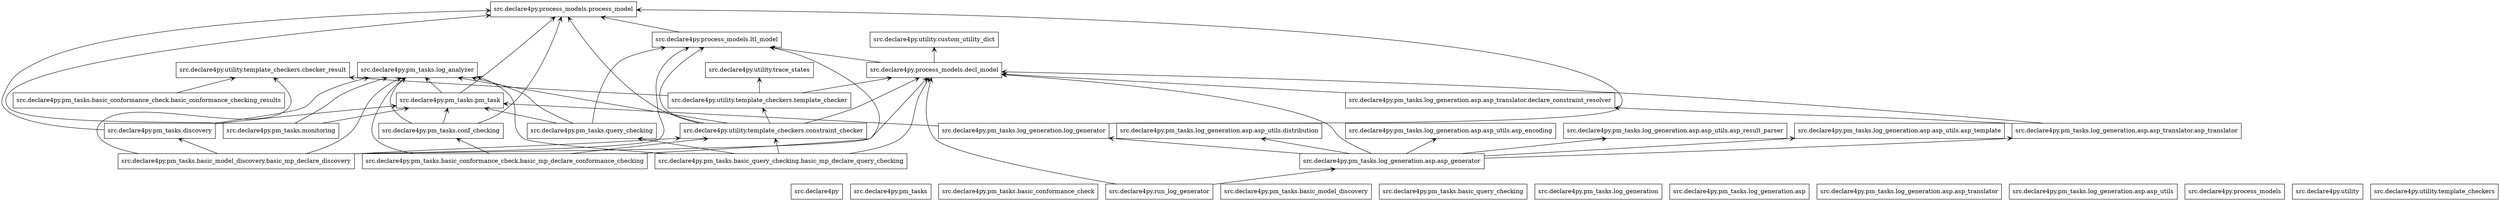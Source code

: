 digraph "packages" {
rankdir=BT
charset="utf-8"
"src.declare4py" [color="black", label="src.declare4py", shape="box", style="solid"];
"src.declare4py.pm_tasks" [color="black", label="src.declare4py.pm_tasks", shape="box", style="solid"];
"src.declare4py.pm_tasks.basic_conformance_check" [color="black", label="src.declare4py.pm_tasks.basic_conformance_check", shape="box", style="solid"];
"src.declare4py.pm_tasks.basic_conformance_check.basic_conformance_checking_results" [color="black", label="src.declare4py.pm_tasks.basic_conformance_check.basic_conformance_checking_results", shape="box", style="solid"];
"src.declare4py.pm_tasks.basic_conformance_check.basic_mp_declare_conformance_checking" [color="black", label="src.declare4py.pm_tasks.basic_conformance_check.basic_mp_declare_conformance_checking", shape="box", style="solid"];
"src.declare4py.pm_tasks.basic_model_discovery" [color="black", label="src.declare4py.pm_tasks.basic_model_discovery", shape="box", style="solid"];
"src.declare4py.pm_tasks.basic_model_discovery.basic_mp_declare_discovery" [color="black", label="src.declare4py.pm_tasks.basic_model_discovery.basic_mp_declare_discovery", shape="box", style="solid"];
"src.declare4py.pm_tasks.basic_query_checking" [color="black", label="src.declare4py.pm_tasks.basic_query_checking", shape="box", style="solid"];
"src.declare4py.pm_tasks.basic_query_checking.basic_mp_declare_query_checking" [color="black", label="src.declare4py.pm_tasks.basic_query_checking.basic_mp_declare_query_checking", shape="box", style="solid"];
"src.declare4py.pm_tasks.conf_checking" [color="black", label="src.declare4py.pm_tasks.conf_checking", shape="box", style="solid"];
"src.declare4py.pm_tasks.discovery" [color="black", label="src.declare4py.pm_tasks.discovery", shape="box", style="solid"];
"src.declare4py.pm_tasks.log_analyzer" [color="black", label="src.declare4py.pm_tasks.log_analyzer", shape="box", style="solid"];
"src.declare4py.pm_tasks.log_generation" [color="black", label="src.declare4py.pm_tasks.log_generation", shape="box", style="solid"];
"src.declare4py.pm_tasks.log_generation.asp" [color="black", label="src.declare4py.pm_tasks.log_generation.asp", shape="box", style="solid"];
"src.declare4py.pm_tasks.log_generation.asp.asp_generator" [color="black", label="src.declare4py.pm_tasks.log_generation.asp.asp_generator", shape="box", style="solid"];
"src.declare4py.pm_tasks.log_generation.asp.asp_translator" [color="black", label="src.declare4py.pm_tasks.log_generation.asp.asp_translator", shape="box", style="solid"];
"src.declare4py.pm_tasks.log_generation.asp.asp_translator.asp_translator" [color="black", label="src.declare4py.pm_tasks.log_generation.asp.asp_translator.asp_translator", shape="box", style="solid"];
"src.declare4py.pm_tasks.log_generation.asp.asp_translator.declare_constraint_resolver" [color="black", label="src.declare4py.pm_tasks.log_generation.asp.asp_translator.declare_constraint_resolver", shape="box", style="solid"];
"src.declare4py.pm_tasks.log_generation.asp.asp_utils" [color="black", label="src.declare4py.pm_tasks.log_generation.asp.asp_utils", shape="box", style="solid"];
"src.declare4py.pm_tasks.log_generation.asp.asp_utils.asp_encoding" [color="black", label="src.declare4py.pm_tasks.log_generation.asp.asp_utils.asp_encoding", shape="box", style="solid"];
"src.declare4py.pm_tasks.log_generation.asp.asp_utils.asp_result_parser" [color="black", label="src.declare4py.pm_tasks.log_generation.asp.asp_utils.asp_result_parser", shape="box", style="solid"];
"src.declare4py.pm_tasks.log_generation.asp.asp_utils.asp_template" [color="black", label="src.declare4py.pm_tasks.log_generation.asp.asp_utils.asp_template", shape="box", style="solid"];
"src.declare4py.pm_tasks.log_generation.asp.asp_utils.distribution" [color="black", label="src.declare4py.pm_tasks.log_generation.asp.asp_utils.distribution", shape="box", style="solid"];
"src.declare4py.pm_tasks.log_generation.log_generator" [color="black", label="src.declare4py.pm_tasks.log_generation.log_generator", shape="box", style="solid"];
"src.declare4py.pm_tasks.monitoring" [color="black", label="src.declare4py.pm_tasks.monitoring", shape="box", style="solid"];
"src.declare4py.pm_tasks.pm_task" [color="black", label="src.declare4py.pm_tasks.pm_task", shape="box", style="solid"];
"src.declare4py.pm_tasks.query_checking" [color="black", label="src.declare4py.pm_tasks.query_checking", shape="box", style="solid"];
"src.declare4py.process_models" [color="black", label="src.declare4py.process_models", shape="box", style="solid"];
"src.declare4py.process_models.decl_model" [color="black", label="src.declare4py.process_models.decl_model", shape="box", style="solid"];
"src.declare4py.process_models.ltl_model" [color="black", label="src.declare4py.process_models.ltl_model", shape="box", style="solid"];
"src.declare4py.process_models.process_model" [color="black", label="src.declare4py.process_models.process_model", shape="box", style="solid"];
"src.declare4py.run_log_generator" [color="black", label="src.declare4py.run_log_generator", shape="box", style="solid"];
"src.declare4py.utility" [color="black", label="src.declare4py.utility", shape="box", style="solid"];
"src.declare4py.utility.custom_utility_dict" [color="black", label="src.declare4py.utility.custom_utility_dict", shape="box", style="solid"];
"src.declare4py.utility.template_checkers" [color="black", label="src.declare4py.utility.template_checkers", shape="box", style="solid"];
"src.declare4py.utility.template_checkers.checker_result" [color="black", label="src.declare4py.utility.template_checkers.checker_result", shape="box", style="solid"];
"src.declare4py.utility.template_checkers.constraint_checker" [color="black", label="src.declare4py.utility.template_checkers.constraint_checker", shape="box", style="solid"];
"src.declare4py.utility.template_checkers.template_checker" [color="black", label="src.declare4py.utility.template_checkers.template_checker", shape="box", style="solid"];
"src.declare4py.utility.trace_states" [color="black", label="src.declare4py.utility.trace_states", shape="box", style="solid"];
"src.declare4py.pm_tasks.basic_conformance_check.basic_conformance_checking_results" -> "src.declare4py.utility.template_checkers.checker_result" [arrowhead="open", arrowtail="none"];
"src.declare4py.pm_tasks.basic_conformance_check.basic_mp_declare_conformance_checking" -> "src.declare4py.pm_tasks.conf_checking" [arrowhead="open", arrowtail="none"];
"src.declare4py.pm_tasks.basic_conformance_check.basic_mp_declare_conformance_checking" -> "src.declare4py.pm_tasks.log_analyzer" [arrowhead="open", arrowtail="none"];
"src.declare4py.pm_tasks.basic_conformance_check.basic_mp_declare_conformance_checking" -> "src.declare4py.process_models.ltl_model" [arrowhead="open", arrowtail="none"];
"src.declare4py.pm_tasks.basic_conformance_check.basic_mp_declare_conformance_checking" -> "src.declare4py.utility.template_checkers.constraint_checker" [arrowhead="open", arrowtail="none"];
"src.declare4py.pm_tasks.basic_model_discovery.basic_mp_declare_discovery" -> "src.declare4py.pm_tasks.discovery" [arrowhead="open", arrowtail="none"];
"src.declare4py.pm_tasks.basic_model_discovery.basic_mp_declare_discovery" -> "src.declare4py.pm_tasks.log_analyzer" [arrowhead="open", arrowtail="none"];
"src.declare4py.pm_tasks.basic_model_discovery.basic_mp_declare_discovery" -> "src.declare4py.process_models.decl_model" [arrowhead="open", arrowtail="none"];
"src.declare4py.pm_tasks.basic_model_discovery.basic_mp_declare_discovery" -> "src.declare4py.process_models.ltl_model" [arrowhead="open", arrowtail="none"];
"src.declare4py.pm_tasks.basic_model_discovery.basic_mp_declare_discovery" -> "src.declare4py.utility.template_checkers.checker_result" [arrowhead="open", arrowtail="none"];
"src.declare4py.pm_tasks.basic_model_discovery.basic_mp_declare_discovery" -> "src.declare4py.utility.template_checkers.constraint_checker" [arrowhead="open", arrowtail="none"];
"src.declare4py.pm_tasks.basic_query_checking.basic_mp_declare_query_checking" -> "src.declare4py.pm_tasks.log_analyzer" [arrowhead="open", arrowtail="none"];
"src.declare4py.pm_tasks.basic_query_checking.basic_mp_declare_query_checking" -> "src.declare4py.pm_tasks.query_checking" [arrowhead="open", arrowtail="none"];
"src.declare4py.pm_tasks.basic_query_checking.basic_mp_declare_query_checking" -> "src.declare4py.process_models.decl_model" [arrowhead="open", arrowtail="none"];
"src.declare4py.pm_tasks.basic_query_checking.basic_mp_declare_query_checking" -> "src.declare4py.utility.template_checkers.constraint_checker" [arrowhead="open", arrowtail="none"];
"src.declare4py.pm_tasks.conf_checking" -> "src.declare4py.pm_tasks.log_analyzer" [arrowhead="open", arrowtail="none"];
"src.declare4py.pm_tasks.conf_checking" -> "src.declare4py.pm_tasks.pm_task" [arrowhead="open", arrowtail="none"];
"src.declare4py.pm_tasks.conf_checking" -> "src.declare4py.process_models.process_model" [arrowhead="open", arrowtail="none"];
"src.declare4py.pm_tasks.discovery" -> "src.declare4py.pm_tasks.log_analyzer" [arrowhead="open", arrowtail="none"];
"src.declare4py.pm_tasks.discovery" -> "src.declare4py.pm_tasks.pm_task" [arrowhead="open", arrowtail="none"];
"src.declare4py.pm_tasks.discovery" -> "src.declare4py.process_models.process_model" [arrowhead="open", arrowtail="none"];
"src.declare4py.pm_tasks.log_generation.asp.asp_generator" -> "src.declare4py.pm_tasks.log_generation.asp.asp_translator.asp_translator" [arrowhead="open", arrowtail="none"];
"src.declare4py.pm_tasks.log_generation.asp.asp_generator" -> "src.declare4py.pm_tasks.log_generation.asp.asp_utils.asp_encoding" [arrowhead="open", arrowtail="none"];
"src.declare4py.pm_tasks.log_generation.asp.asp_generator" -> "src.declare4py.pm_tasks.log_generation.asp.asp_utils.asp_result_parser" [arrowhead="open", arrowtail="none"];
"src.declare4py.pm_tasks.log_generation.asp.asp_generator" -> "src.declare4py.pm_tasks.log_generation.asp.asp_utils.asp_template" [arrowhead="open", arrowtail="none"];
"src.declare4py.pm_tasks.log_generation.asp.asp_generator" -> "src.declare4py.pm_tasks.log_generation.asp.asp_utils.distribution" [arrowhead="open", arrowtail="none"];
"src.declare4py.pm_tasks.log_generation.asp.asp_generator" -> "src.declare4py.pm_tasks.log_generation.log_generator" [arrowhead="open", arrowtail="none"];
"src.declare4py.pm_tasks.log_generation.asp.asp_generator" -> "src.declare4py.process_models.decl_model" [arrowhead="open", arrowtail="none"];
"src.declare4py.pm_tasks.log_generation.asp.asp_translator.asp_translator" -> "src.declare4py.pm_tasks.log_generation.asp.asp_translator.declare_constraint_resolver" [arrowhead="open", arrowtail="none"];
"src.declare4py.pm_tasks.log_generation.asp.asp_translator.asp_translator" -> "src.declare4py.process_models.decl_model" [arrowhead="open", arrowtail="none"];
"src.declare4py.pm_tasks.log_generation.asp.asp_translator.declare_constraint_resolver" -> "src.declare4py.process_models.decl_model" [arrowhead="open", arrowtail="none"];
"src.declare4py.pm_tasks.log_generation.log_generator" -> "src.declare4py.pm_tasks.pm_task" [arrowhead="open", arrowtail="none"];
"src.declare4py.pm_tasks.log_generation.log_generator" -> "src.declare4py.process_models.process_model" [arrowhead="open", arrowtail="none"];
"src.declare4py.pm_tasks.monitoring" -> "src.declare4py.pm_tasks.log_analyzer" [arrowhead="open", arrowtail="none"];
"src.declare4py.pm_tasks.monitoring" -> "src.declare4py.pm_tasks.pm_task" [arrowhead="open", arrowtail="none"];
"src.declare4py.pm_tasks.monitoring" -> "src.declare4py.process_models.process_model" [arrowhead="open", arrowtail="none"];
"src.declare4py.pm_tasks.pm_task" -> "src.declare4py.pm_tasks.log_analyzer" [arrowhead="open", arrowtail="none"];
"src.declare4py.pm_tasks.pm_task" -> "src.declare4py.process_models.process_model" [arrowhead="open", arrowtail="none"];
"src.declare4py.pm_tasks.query_checking" -> "src.declare4py.pm_tasks.log_analyzer" [arrowhead="open", arrowtail="none"];
"src.declare4py.pm_tasks.query_checking" -> "src.declare4py.pm_tasks.pm_task" [arrowhead="open", arrowtail="none"];
"src.declare4py.pm_tasks.query_checking" -> "src.declare4py.process_models.ltl_model" [arrowhead="open", arrowtail="none"];
"src.declare4py.process_models.decl_model" -> "src.declare4py.process_models.ltl_model" [arrowhead="open", arrowtail="none"];
"src.declare4py.process_models.decl_model" -> "src.declare4py.utility.custom_utility_dict" [arrowhead="open", arrowtail="none"];
"src.declare4py.process_models.ltl_model" -> "src.declare4py.process_models.process_model" [arrowhead="open", arrowtail="none"];
"src.declare4py.run_log_generator" -> "src.declare4py.pm_tasks.log_generation.asp.asp_generator" [arrowhead="open", arrowtail="none"];
"src.declare4py.run_log_generator" -> "src.declare4py.process_models.decl_model" [arrowhead="open", arrowtail="none"];
"src.declare4py.utility.template_checkers.constraint_checker" -> "src.declare4py.pm_tasks.log_analyzer" [arrowhead="open", arrowtail="none"];
"src.declare4py.utility.template_checkers.constraint_checker" -> "src.declare4py.process_models.decl_model" [arrowhead="open", arrowtail="none"];
"src.declare4py.utility.template_checkers.constraint_checker" -> "src.declare4py.process_models.ltl_model" [arrowhead="open", arrowtail="none"];
"src.declare4py.utility.template_checkers.constraint_checker" -> "src.declare4py.process_models.process_model" [arrowhead="open", arrowtail="none"];
"src.declare4py.utility.template_checkers.constraint_checker" -> "src.declare4py.utility.template_checkers.template_checker" [arrowhead="open", arrowtail="none"];
"src.declare4py.utility.template_checkers.template_checker" -> "src.declare4py.process_models.decl_model" [arrowhead="open", arrowtail="none"];
"src.declare4py.utility.template_checkers.template_checker" -> "src.declare4py.utility.template_checkers.checker_result" [arrowhead="open", arrowtail="none"];
"src.declare4py.utility.template_checkers.template_checker" -> "src.declare4py.utility.trace_states" [arrowhead="open", arrowtail="none"];
}
